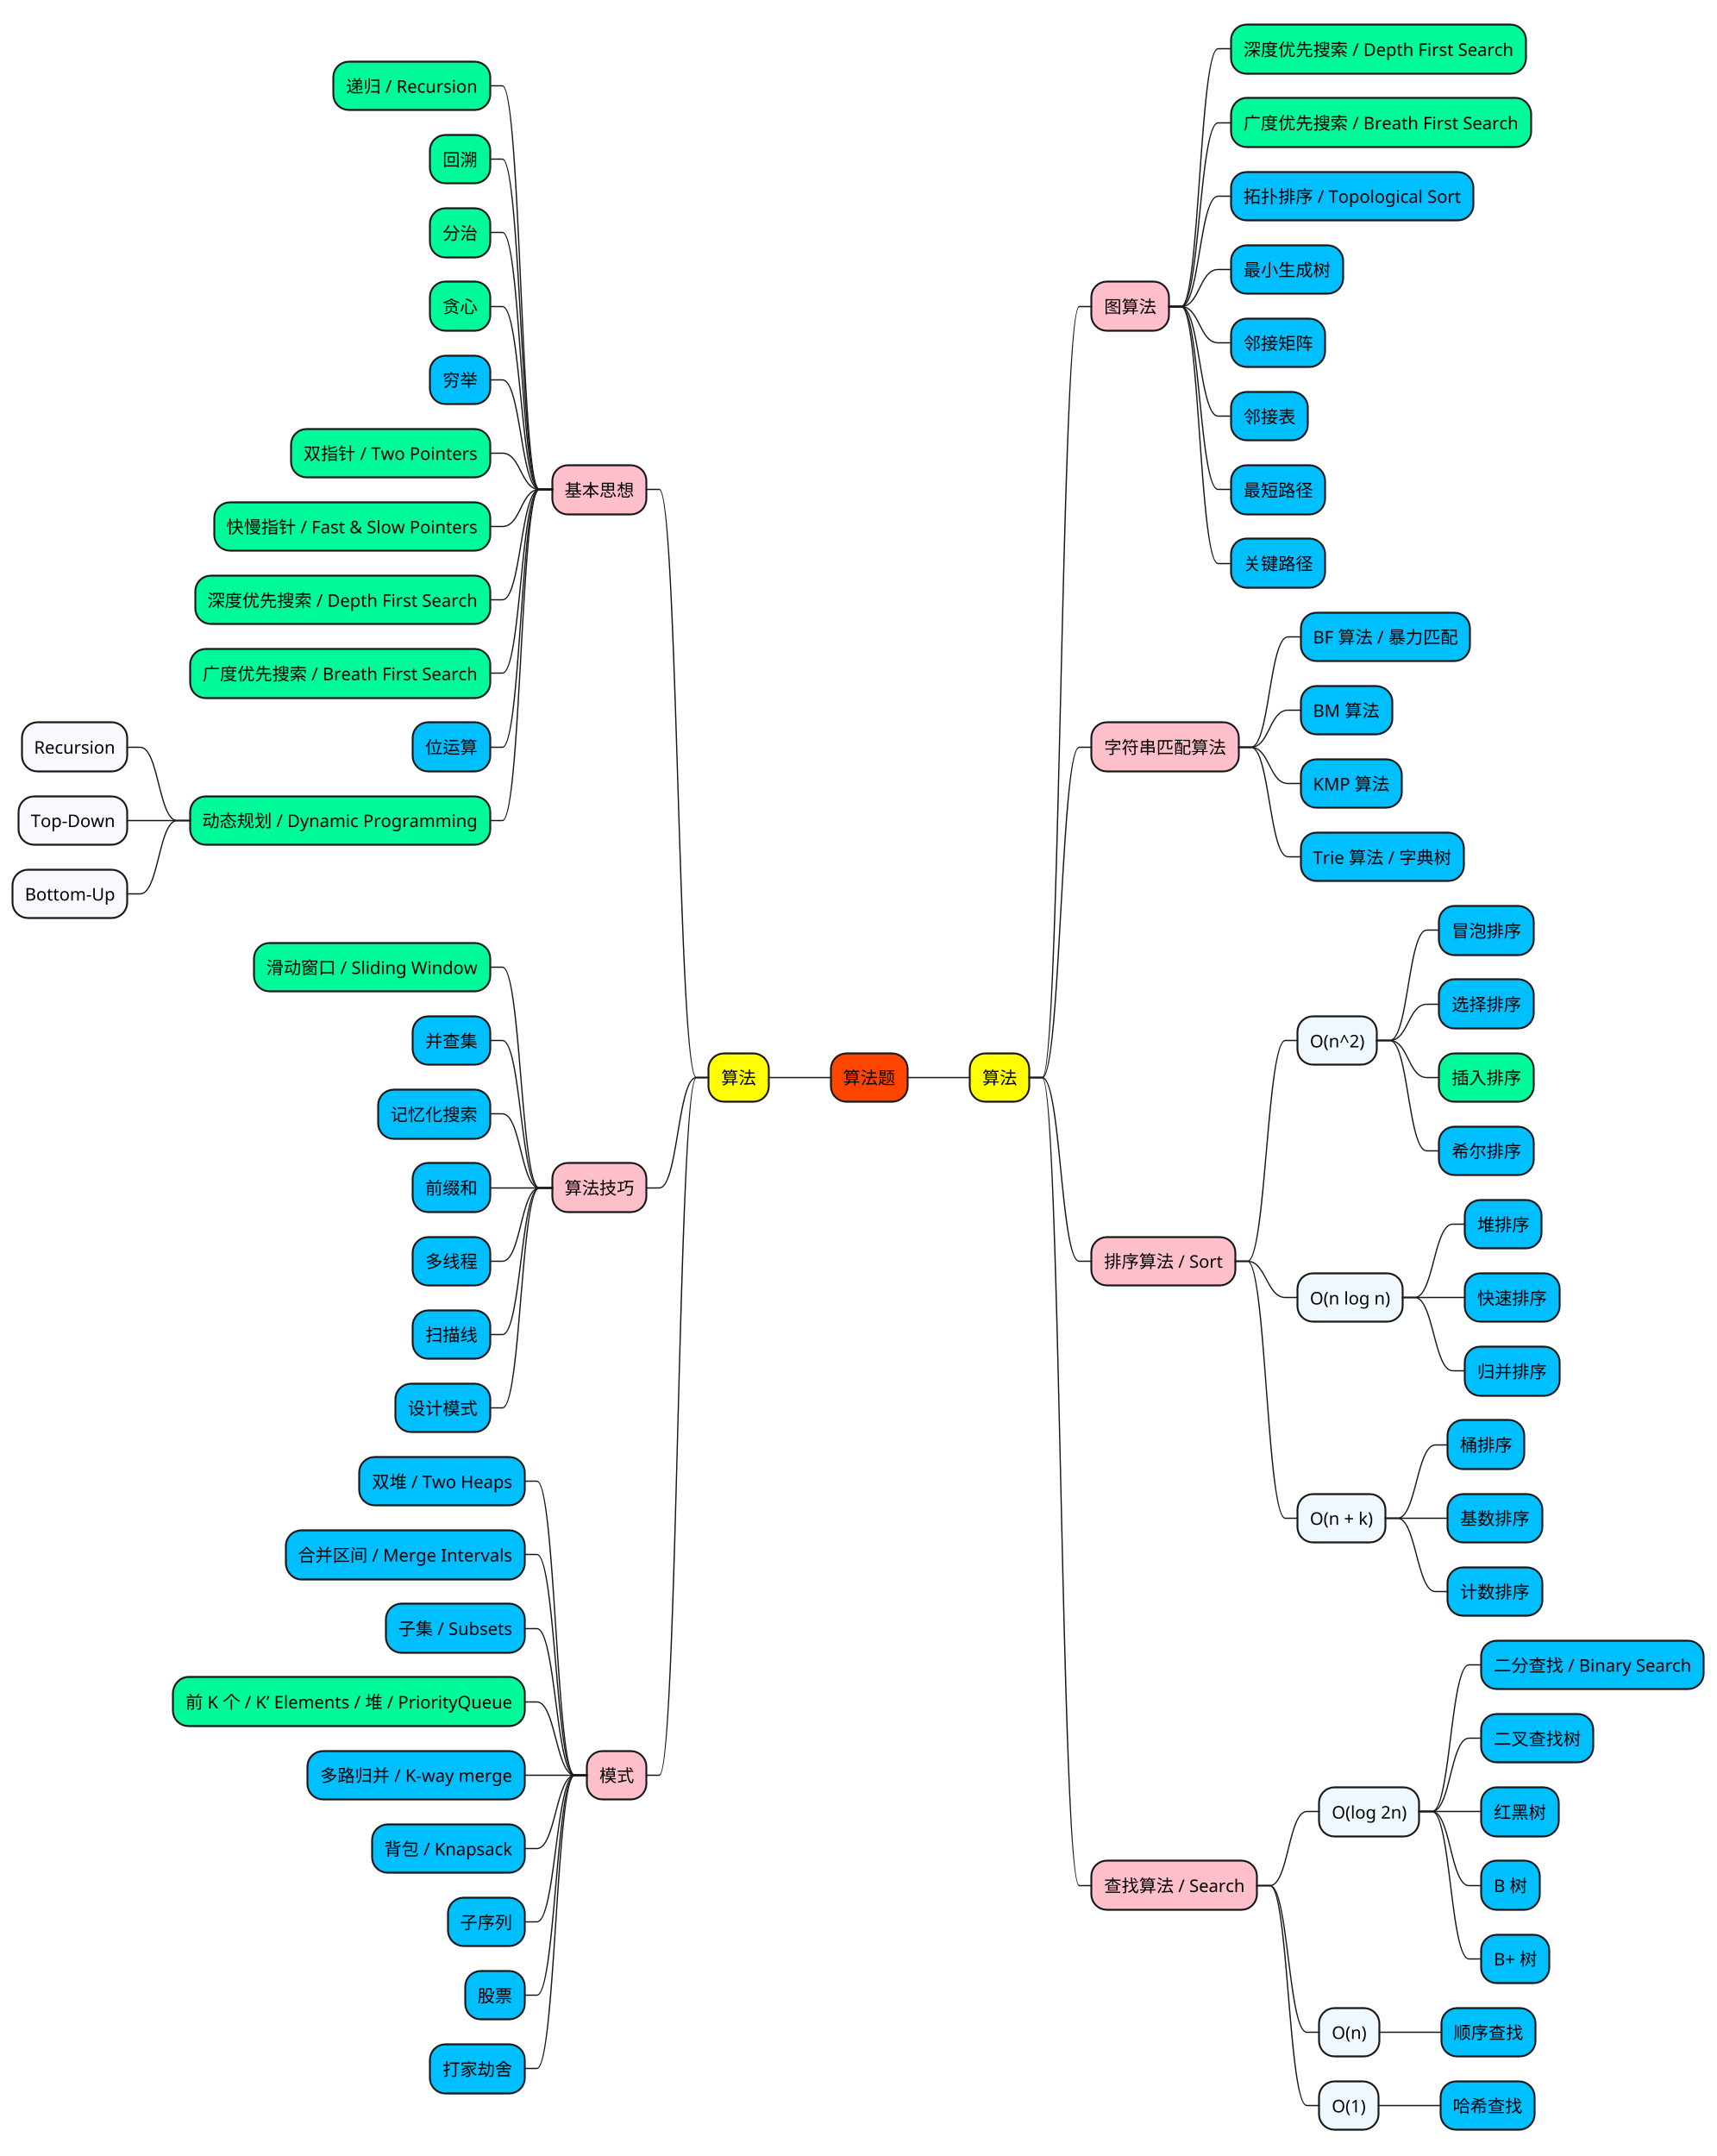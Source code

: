@startmindmap
scale 2500 height

+[#OrangeRed] 算法题

--[#yellow] 算法

---[#Pink] 基本思想

----[#MediumSpringGreen] 递归 / Recursion
----[#MediumSpringGreen] 回溯
----[#MediumSpringGreen] 分治
----[#MediumSpringGreen] 贪心
----[#DeepSkyBlue] 穷举
----[#MediumSpringGreen] 双指针 / Two Pointers
----[#MediumSpringGreen] 快慢指针 / Fast & Slow Pointers
----[#MediumSpringGreen] 深度优先搜索 / Depth First Search
----[#MediumSpringGreen] 广度优先搜索 / Breath First Search
----[#DeepSkyBlue] 位运算
----[#MediumSpringGreen] 动态规划 / Dynamic Programming
-----[#GhostWhite] Recursion
-----[#GhostWhite] Top-Down
-----[#GhostWhite] Bottom-Up


---[#Pink] 算法技巧

----[#MediumSpringGreen] 滑动窗口 / Sliding Window
----[#DeepSkyBlue] 并查集
----[#DeepSkyBlue] 记忆化搜索
----[#DeepSkyBlue] 前缀和
----[#DeepSkyBlue] 多线程
----[#DeepSkyBlue] 扫描线
----[#DeepSkyBlue] 设计模式


---[#Pink] 模式

----[#DeepSkyBlue] 双堆 / Two Heaps
----[#DeepSkyBlue] 合并区间 / Merge Intervals
----[#DeepSkyBlue] 子集 / Subsets
----[#MediumSpringGreen] 前 K 个 / K’ Elements / 堆 / PriorityQueue
----[#DeepSkyBlue] 多路归并 / K-way merge
----[#DeepSkyBlue] 背包 / Knapsack
----[#DeepSkyBlue] 子序列
----[#DeepSkyBlue] 股票
----[#DeepSkyBlue] 打家劫舍


++[#yellow] 算法

+++[#Pink] 图算法

++++[#MediumSpringGreen] 深度优先搜索 / Depth First Search
++++[#MediumSpringGreen] 广度优先搜索 / Breath First Search
++++[#DeepSkyBlue] 拓扑排序 / Topological Sort
++++[#DeepSkyBlue] 最小生成树
++++[#DeepSkyBlue] 邻接矩阵
++++[#DeepSkyBlue] 邻接表
++++[#DeepSkyBlue] 最短路径
++++[#DeepSkyBlue] 关键路径

+++[#Pink] 字符串匹配算法

++++[#DeepSkyBlue] BF 算法 / 暴力匹配
++++[#DeepSkyBlue] BM 算法
++++[#DeepSkyBlue] KMP 算法
++++[#DeepSkyBlue] Trie 算法 / 字典树

+++[#Pink] 排序算法 / Sort

++++[#AliceBlue] O(n^2)
+++++[#DeepSkyBlue] 冒泡排序
+++++[#DeepSkyBlue] 选择排序
+++++[#MediumSpringGreen] 插入排序
+++++[#DeepSkyBlue] 希尔排序
++++[#AliceBlue] O(n log n)
+++++[#DeepSkyBlue] 堆排序
+++++[#DeepSkyBlue] 快速排序
+++++[#DeepSkyBlue] 归并排序
++++[#AliceBlue] O(n + k)
+++++[#DeepSkyBlue] 桶排序
+++++[#DeepSkyBlue] 基数排序
+++++[#DeepSkyBlue] 计数排序

+++[#Pink] 查找算法 / Search

++++[#AliceBlue] O(log 2n)
+++++[#DeepSkyBlue] 二分查找 / Binary Search
+++++[#DeepSkyBlue] 二叉查找树
+++++[#DeepSkyBlue] 红黑树
+++++[#DeepSkyBlue] B 树
+++++[#DeepSkyBlue] B+ 树
++++[#AliceBlue] O(n)
+++++[#DeepSkyBlue] 顺序查找
++++[#AliceBlue] O(1)
+++++[#DeepSkyBlue] 哈希查找




@endmindmap
